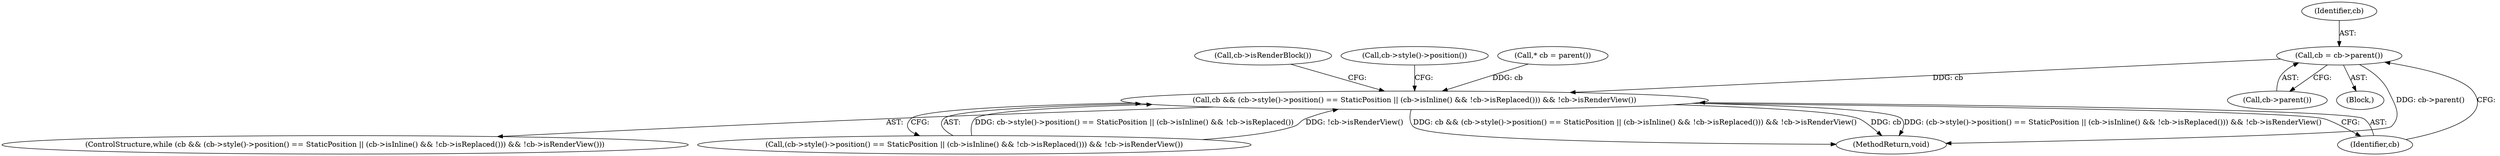 digraph "0_Chrome_b2b21468c1f7f08b30a7c1755316f6026c50eb2a_1@pointer" {
"1000167" [label="(Call,cb = cb->parent())"];
"1000139" [label="(Call,cb && (cb->style()->position() == StaticPosition || (cb->isInline() && !cb->isReplaced())) && !cb->isRenderView())"];
"1000169" [label="(Call,cb->parent())"];
"1000167" [label="(Call,cb = cb->parent())"];
"1000178" [label="(MethodReturn,void)"];
"1000138" [label="(ControlStructure,while (cb && (cb->style()->position() == StaticPosition || (cb->isInline() && !cb->isReplaced())) && !cb->isRenderView()))"];
"1000139" [label="(Call,cb && (cb->style()->position() == StaticPosition || (cb->isInline() && !cb->isReplaced())) && !cb->isRenderView())"];
"1000168" [label="(Identifier,cb)"];
"1000135" [label="(Call,* cb = parent())"];
"1000171" [label="(Call,cb->isRenderBlock())"];
"1000141" [label="(Call,(cb->style()->position() == StaticPosition || (cb->isInline() && !cb->isReplaced())) && !cb->isRenderView())"];
"1000140" [label="(Identifier,cb)"];
"1000156" [label="(Call,cb->style()->position())"];
"1000152" [label="(Block,)"];
"1000167" -> "1000152"  [label="AST: "];
"1000167" -> "1000169"  [label="CFG: "];
"1000168" -> "1000167"  [label="AST: "];
"1000169" -> "1000167"  [label="AST: "];
"1000140" -> "1000167"  [label="CFG: "];
"1000167" -> "1000178"  [label="DDG: cb->parent()"];
"1000167" -> "1000139"  [label="DDG: cb"];
"1000139" -> "1000138"  [label="AST: "];
"1000139" -> "1000140"  [label="CFG: "];
"1000139" -> "1000141"  [label="CFG: "];
"1000140" -> "1000139"  [label="AST: "];
"1000141" -> "1000139"  [label="AST: "];
"1000156" -> "1000139"  [label="CFG: "];
"1000171" -> "1000139"  [label="CFG: "];
"1000139" -> "1000178"  [label="DDG: cb"];
"1000139" -> "1000178"  [label="DDG: (cb->style()->position() == StaticPosition || (cb->isInline() && !cb->isReplaced())) && !cb->isRenderView()"];
"1000139" -> "1000178"  [label="DDG: cb && (cb->style()->position() == StaticPosition || (cb->isInline() && !cb->isReplaced())) && !cb->isRenderView()"];
"1000135" -> "1000139"  [label="DDG: cb"];
"1000141" -> "1000139"  [label="DDG: cb->style()->position() == StaticPosition || (cb->isInline() && !cb->isReplaced())"];
"1000141" -> "1000139"  [label="DDG: !cb->isRenderView()"];
}
